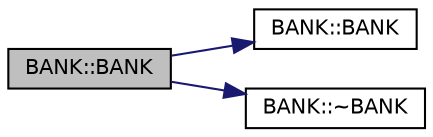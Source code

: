 digraph "BANK::BANK"
{
  edge [fontname="Helvetica",fontsize="10",labelfontname="Helvetica",labelfontsize="10"];
  node [fontname="Helvetica",fontsize="10",shape=record];
  rankdir="LR";
  Node1 [label="BANK::BANK",height=0.2,width=0.4,color="black", fillcolor="grey75", style="filled", fontcolor="black"];
  Node1 -> Node2 [color="midnightblue",fontsize="10",style="solid"];
  Node2 [label="BANK::BANK",height=0.2,width=0.4,color="black", fillcolor="white", style="filled",URL="$class_b_a_n_k.html#a0bc938356cebff14fb0560264abe5a34"];
  Node1 -> Node3 [color="midnightblue",fontsize="10",style="solid"];
  Node3 [label="BANK::~BANK",height=0.2,width=0.4,color="black", fillcolor="white", style="filled",URL="$class_b_a_n_k.html#ad609a1e004efdebab6495d95eced2346"];
}
